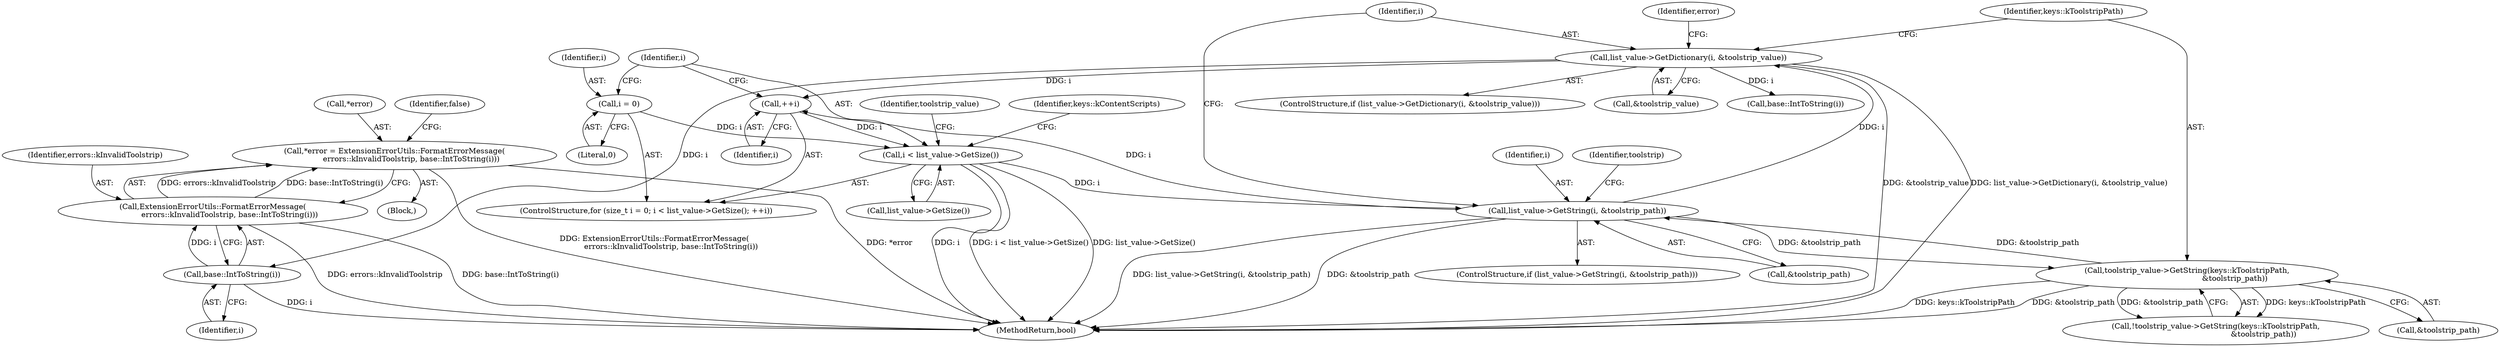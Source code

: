 digraph "0_Chrome_c63f2b7fe4fe2977f858a8e36d5f48db17eff2e7_30@pointer" {
"1000997" [label="(Call,*error = ExtensionErrorUtils::FormatErrorMessage(\n              errors::kInvalidToolstrip, base::IntToString(i)))"];
"1001000" [label="(Call,ExtensionErrorUtils::FormatErrorMessage(\n              errors::kInvalidToolstrip, base::IntToString(i)))"];
"1001002" [label="(Call,base::IntToString(i))"];
"1000985" [label="(Call,list_value->GetDictionary(i, &toolstrip_value))"];
"1000974" [label="(Call,list_value->GetString(i, &toolstrip_path))"];
"1000961" [label="(Call,i < list_value->GetSize())"];
"1000964" [label="(Call,++i)"];
"1000958" [label="(Call,i = 0)"];
"1000992" [label="(Call,toolstrip_value->GetString(keys::kToolstripPath,\n                                        &toolstrip_path))"];
"1000956" [label="(ControlStructure,for (size_t i = 0; i < list_value->GetSize(); ++i))"];
"1000962" [label="(Identifier,i)"];
"1000994" [label="(Call,&toolstrip_path)"];
"1000959" [label="(Identifier,i)"];
"1000975" [label="(Identifier,i)"];
"1000960" [label="(Literal,0)"];
"1000980" [label="(Identifier,toolstrip)"];
"1000985" [label="(Call,list_value->GetDictionary(i, &toolstrip_value))"];
"1001002" [label="(Call,base::IntToString(i))"];
"1000984" [label="(ControlStructure,if (list_value->GetDictionary(i, &toolstrip_value)))"];
"1000963" [label="(Call,list_value->GetSize())"];
"1000958" [label="(Call,i = 0)"];
"1001000" [label="(Call,ExtensionErrorUtils::FormatErrorMessage(\n              errors::kInvalidToolstrip, base::IntToString(i)))"];
"1000961" [label="(Call,i < list_value->GetSize())"];
"1000973" [label="(ControlStructure,if (list_value->GetString(i, &toolstrip_path)))"];
"1000965" [label="(Identifier,i)"];
"1001001" [label="(Identifier,errors::kInvalidToolstrip)"];
"1000997" [label="(Call,*error = ExtensionErrorUtils::FormatErrorMessage(\n              errors::kInvalidToolstrip, base::IntToString(i)))"];
"1000986" [label="(Identifier,i)"];
"1000987" [label="(Call,&toolstrip_value)"];
"1000974" [label="(Call,list_value->GetString(i, &toolstrip_path))"];
"1000970" [label="(Identifier,toolstrip_value)"];
"1001025" [label="(Identifier,keys::kContentScripts)"];
"1000998" [label="(Call,*error)"];
"1000976" [label="(Call,&toolstrip_path)"];
"1002448" [label="(MethodReturn,bool)"];
"1000993" [label="(Identifier,keys::kToolstripPath)"];
"1001017" [label="(Call,base::IntToString(i))"];
"1001005" [label="(Identifier,false)"];
"1000991" [label="(Call,!toolstrip_value->GetString(keys::kToolstripPath,\n                                        &toolstrip_path))"];
"1000996" [label="(Block,)"];
"1001003" [label="(Identifier,i)"];
"1000992" [label="(Call,toolstrip_value->GetString(keys::kToolstripPath,\n                                        &toolstrip_path))"];
"1000964" [label="(Call,++i)"];
"1001014" [label="(Identifier,error)"];
"1000997" -> "1000996"  [label="AST: "];
"1000997" -> "1001000"  [label="CFG: "];
"1000998" -> "1000997"  [label="AST: "];
"1001000" -> "1000997"  [label="AST: "];
"1001005" -> "1000997"  [label="CFG: "];
"1000997" -> "1002448"  [label="DDG: *error"];
"1000997" -> "1002448"  [label="DDG: ExtensionErrorUtils::FormatErrorMessage(\n              errors::kInvalidToolstrip, base::IntToString(i))"];
"1001000" -> "1000997"  [label="DDG: errors::kInvalidToolstrip"];
"1001000" -> "1000997"  [label="DDG: base::IntToString(i)"];
"1001000" -> "1001002"  [label="CFG: "];
"1001001" -> "1001000"  [label="AST: "];
"1001002" -> "1001000"  [label="AST: "];
"1001000" -> "1002448"  [label="DDG: errors::kInvalidToolstrip"];
"1001000" -> "1002448"  [label="DDG: base::IntToString(i)"];
"1001002" -> "1001000"  [label="DDG: i"];
"1001002" -> "1001003"  [label="CFG: "];
"1001003" -> "1001002"  [label="AST: "];
"1001002" -> "1002448"  [label="DDG: i"];
"1000985" -> "1001002"  [label="DDG: i"];
"1000985" -> "1000984"  [label="AST: "];
"1000985" -> "1000987"  [label="CFG: "];
"1000986" -> "1000985"  [label="AST: "];
"1000987" -> "1000985"  [label="AST: "];
"1000993" -> "1000985"  [label="CFG: "];
"1001014" -> "1000985"  [label="CFG: "];
"1000985" -> "1002448"  [label="DDG: &toolstrip_value"];
"1000985" -> "1002448"  [label="DDG: list_value->GetDictionary(i, &toolstrip_value)"];
"1000985" -> "1000964"  [label="DDG: i"];
"1000974" -> "1000985"  [label="DDG: i"];
"1000985" -> "1001017"  [label="DDG: i"];
"1000974" -> "1000973"  [label="AST: "];
"1000974" -> "1000976"  [label="CFG: "];
"1000975" -> "1000974"  [label="AST: "];
"1000976" -> "1000974"  [label="AST: "];
"1000980" -> "1000974"  [label="CFG: "];
"1000986" -> "1000974"  [label="CFG: "];
"1000974" -> "1002448"  [label="DDG: list_value->GetString(i, &toolstrip_path)"];
"1000974" -> "1002448"  [label="DDG: &toolstrip_path"];
"1000974" -> "1000964"  [label="DDG: i"];
"1000961" -> "1000974"  [label="DDG: i"];
"1000992" -> "1000974"  [label="DDG: &toolstrip_path"];
"1000974" -> "1000992"  [label="DDG: &toolstrip_path"];
"1000961" -> "1000956"  [label="AST: "];
"1000961" -> "1000963"  [label="CFG: "];
"1000962" -> "1000961"  [label="AST: "];
"1000963" -> "1000961"  [label="AST: "];
"1000970" -> "1000961"  [label="CFG: "];
"1001025" -> "1000961"  [label="CFG: "];
"1000961" -> "1002448"  [label="DDG: i"];
"1000961" -> "1002448"  [label="DDG: i < list_value->GetSize()"];
"1000961" -> "1002448"  [label="DDG: list_value->GetSize()"];
"1000964" -> "1000961"  [label="DDG: i"];
"1000958" -> "1000961"  [label="DDG: i"];
"1000964" -> "1000956"  [label="AST: "];
"1000964" -> "1000965"  [label="CFG: "];
"1000965" -> "1000964"  [label="AST: "];
"1000962" -> "1000964"  [label="CFG: "];
"1000958" -> "1000956"  [label="AST: "];
"1000958" -> "1000960"  [label="CFG: "];
"1000959" -> "1000958"  [label="AST: "];
"1000960" -> "1000958"  [label="AST: "];
"1000962" -> "1000958"  [label="CFG: "];
"1000992" -> "1000991"  [label="AST: "];
"1000992" -> "1000994"  [label="CFG: "];
"1000993" -> "1000992"  [label="AST: "];
"1000994" -> "1000992"  [label="AST: "];
"1000991" -> "1000992"  [label="CFG: "];
"1000992" -> "1002448"  [label="DDG: keys::kToolstripPath"];
"1000992" -> "1002448"  [label="DDG: &toolstrip_path"];
"1000992" -> "1000991"  [label="DDG: keys::kToolstripPath"];
"1000992" -> "1000991"  [label="DDG: &toolstrip_path"];
}
